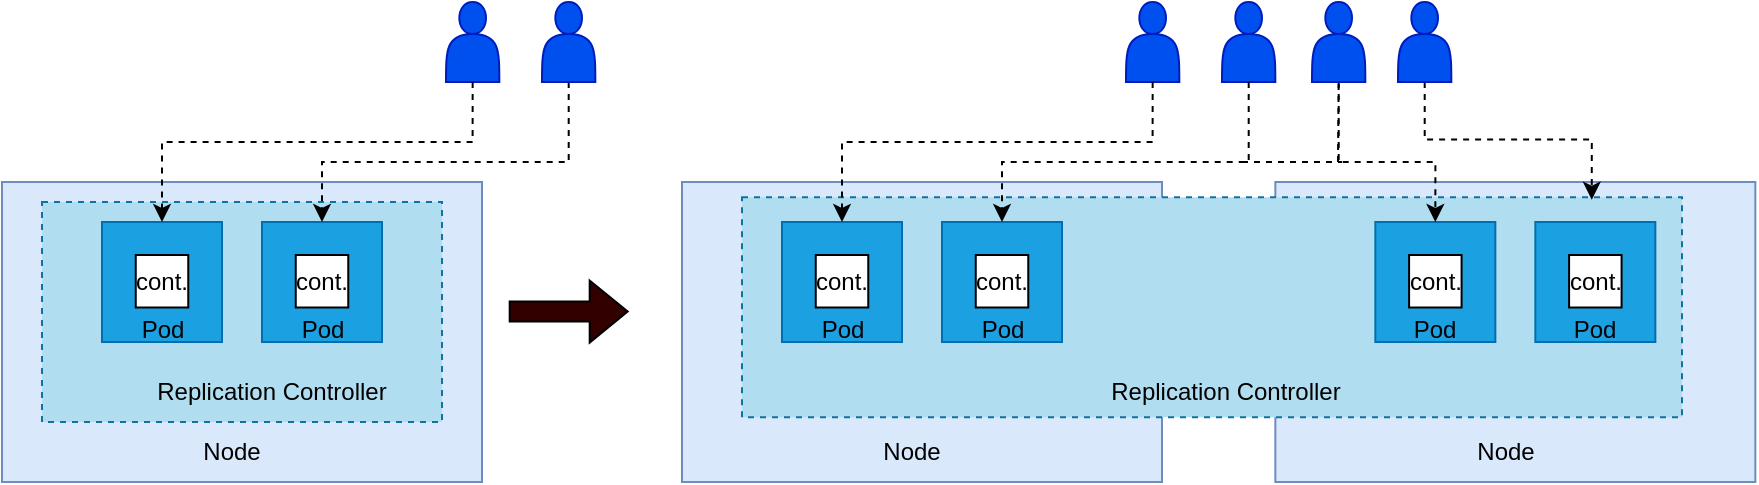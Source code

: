 <mxfile version="16.5.1" type="device"><diagram id="P_9lzfHDHfWOj2wfMAfF" name="Page-1"><mxGraphModel dx="918" dy="774" grid="1" gridSize="10" guides="1" tooltips="1" connect="1" arrows="1" fold="1" page="1" pageScale="1" pageWidth="850" pageHeight="1100" math="0" shadow="0"><root><mxCell id="0"/><mxCell id="1" parent="0"/><mxCell id="TK9xTPbBxxrg4uhe8PhW-1" value="" style="rounded=0;whiteSpace=wrap;html=1;fillColor=#dae8fc;strokeColor=#6c8ebf;" vertex="1" parent="1"><mxGeometry x="30" y="290" width="240" height="150" as="geometry"/></mxCell><mxCell id="TK9xTPbBxxrg4uhe8PhW-5" value="" style="rounded=0;whiteSpace=wrap;html=1;dashed=1;fillColor=#b1ddf0;strokeColor=#10739e;" vertex="1" parent="1"><mxGeometry x="50" y="300" width="200" height="110" as="geometry"/></mxCell><mxCell id="TK9xTPbBxxrg4uhe8PhW-6" value="Replication Controller" style="text;html=1;strokeColor=none;fillColor=none;align=center;verticalAlign=middle;whiteSpace=wrap;rounded=0;dashed=1;" vertex="1" parent="1"><mxGeometry x="95" y="380" width="140" height="30" as="geometry"/></mxCell><mxCell id="TK9xTPbBxxrg4uhe8PhW-7" value="Node" style="text;html=1;strokeColor=none;fillColor=none;align=center;verticalAlign=middle;whiteSpace=wrap;rounded=0;dashed=1;" vertex="1" parent="1"><mxGeometry x="75" y="410" width="140" height="30" as="geometry"/></mxCell><mxCell id="TK9xTPbBxxrg4uhe8PhW-13" value="" style="group" vertex="1" connectable="0" parent="1"><mxGeometry x="80" y="310" width="60" height="65.25" as="geometry"/></mxCell><mxCell id="TK9xTPbBxxrg4uhe8PhW-3" value="" style="whiteSpace=wrap;html=1;aspect=fixed;fillColor=#1ba1e2;fontColor=#ffffff;strokeColor=#006EAF;" vertex="1" parent="TK9xTPbBxxrg4uhe8PhW-13"><mxGeometry width="60" height="60" as="geometry"/></mxCell><mxCell id="TK9xTPbBxxrg4uhe8PhW-8" value="cont." style="whiteSpace=wrap;html=1;aspect=fixed;" vertex="1" parent="TK9xTPbBxxrg4uhe8PhW-13"><mxGeometry x="16.875" y="16.5" width="26.25" height="26.25" as="geometry"/></mxCell><mxCell id="TK9xTPbBxxrg4uhe8PhW-9" value="Pod" style="text;html=1;strokeColor=none;fillColor=none;align=center;verticalAlign=middle;whiteSpace=wrap;rounded=0;" vertex="1" parent="TK9xTPbBxxrg4uhe8PhW-13"><mxGeometry x="7.5" y="42.75" width="45" height="22.5" as="geometry"/></mxCell><mxCell id="TK9xTPbBxxrg4uhe8PhW-14" value="" style="group" vertex="1" connectable="0" parent="1"><mxGeometry x="160" y="310" width="60" height="65.25" as="geometry"/></mxCell><mxCell id="TK9xTPbBxxrg4uhe8PhW-15" value="" style="whiteSpace=wrap;html=1;aspect=fixed;fillColor=#1ba1e2;fontColor=#ffffff;strokeColor=#006EAF;" vertex="1" parent="TK9xTPbBxxrg4uhe8PhW-14"><mxGeometry width="60" height="60" as="geometry"/></mxCell><mxCell id="TK9xTPbBxxrg4uhe8PhW-16" value="cont." style="whiteSpace=wrap;html=1;aspect=fixed;" vertex="1" parent="TK9xTPbBxxrg4uhe8PhW-14"><mxGeometry x="16.875" y="16.5" width="26.25" height="26.25" as="geometry"/></mxCell><mxCell id="TK9xTPbBxxrg4uhe8PhW-17" value="Pod" style="text;html=1;strokeColor=none;fillColor=none;align=center;verticalAlign=middle;whiteSpace=wrap;rounded=0;" vertex="1" parent="TK9xTPbBxxrg4uhe8PhW-14"><mxGeometry x="7.5" y="42.75" width="45" height="22.5" as="geometry"/></mxCell><mxCell id="TK9xTPbBxxrg4uhe8PhW-21" style="edgeStyle=orthogonalEdgeStyle;rounded=0;orthogonalLoop=1;jettySize=auto;html=1;entryX=0.5;entryY=0;entryDx=0;entryDy=0;dashed=1;" edge="1" parent="1" source="TK9xTPbBxxrg4uhe8PhW-18" target="TK9xTPbBxxrg4uhe8PhW-15"><mxGeometry relative="1" as="geometry"><Array as="points"><mxPoint x="313" y="280"/><mxPoint x="190" y="280"/></Array></mxGeometry></mxCell><mxCell id="TK9xTPbBxxrg4uhe8PhW-18" value="" style="shape=actor;whiteSpace=wrap;html=1;fillColor=#0050ef;fontColor=#ffffff;strokeColor=#001DBC;" vertex="1" parent="1"><mxGeometry x="300" y="200" width="26.67" height="40" as="geometry"/></mxCell><mxCell id="TK9xTPbBxxrg4uhe8PhW-19" value="" style="shape=actor;whiteSpace=wrap;html=1;fillColor=#0050ef;fontColor=#ffffff;strokeColor=#001DBC;" vertex="1" parent="1"><mxGeometry x="252" y="200" width="26.67" height="40" as="geometry"/></mxCell><mxCell id="TK9xTPbBxxrg4uhe8PhW-20" value="" style="endArrow=classic;html=1;rounded=0;exitX=0.5;exitY=1;exitDx=0;exitDy=0;edgeStyle=orthogonalEdgeStyle;dashed=1;" edge="1" parent="1" source="TK9xTPbBxxrg4uhe8PhW-19" target="TK9xTPbBxxrg4uhe8PhW-3"><mxGeometry width="50" height="50" relative="1" as="geometry"><mxPoint x="140" y="420" as="sourcePoint"/><mxPoint x="190" y="370" as="targetPoint"/><Array as="points"><mxPoint x="265" y="270"/><mxPoint x="110" y="270"/></Array></mxGeometry></mxCell><mxCell id="TK9xTPbBxxrg4uhe8PhW-22" value="" style="rounded=0;whiteSpace=wrap;html=1;fillColor=#dae8fc;strokeColor=#6c8ebf;" vertex="1" parent="1"><mxGeometry x="370" y="290" width="240" height="150" as="geometry"/></mxCell><mxCell id="TK9xTPbBxxrg4uhe8PhW-25" value="Node" style="text;html=1;strokeColor=none;fillColor=none;align=center;verticalAlign=middle;whiteSpace=wrap;rounded=0;dashed=1;" vertex="1" parent="1"><mxGeometry x="415" y="410" width="140" height="30" as="geometry"/></mxCell><mxCell id="TK9xTPbBxxrg4uhe8PhW-35" value="" style="shape=actor;whiteSpace=wrap;html=1;fillColor=#0050ef;fontColor=#ffffff;strokeColor=#001DBC;" vertex="1" parent="1"><mxGeometry x="640" y="200" width="26.67" height="40" as="geometry"/></mxCell><mxCell id="TK9xTPbBxxrg4uhe8PhW-36" value="" style="shape=actor;whiteSpace=wrap;html=1;fillColor=#0050ef;fontColor=#ffffff;strokeColor=#001DBC;" vertex="1" parent="1"><mxGeometry x="592" y="200" width="26.67" height="40" as="geometry"/></mxCell><mxCell id="TK9xTPbBxxrg4uhe8PhW-38" value="" style="shape=flexArrow;endArrow=classic;html=1;rounded=0;fillColor=#330000;" edge="1" parent="1"><mxGeometry width="50" height="50" relative="1" as="geometry"><mxPoint x="283.34" y="354.76" as="sourcePoint"/><mxPoint x="343.34" y="354.76" as="targetPoint"/></mxGeometry></mxCell><mxCell id="TK9xTPbBxxrg4uhe8PhW-39" value="" style="rounded=0;whiteSpace=wrap;html=1;fillColor=#dae8fc;strokeColor=#6c8ebf;" vertex="1" parent="1"><mxGeometry x="666.67" y="290" width="240" height="150" as="geometry"/></mxCell><mxCell id="TK9xTPbBxxrg4uhe8PhW-42" value="Node" style="text;html=1;strokeColor=none;fillColor=none;align=center;verticalAlign=middle;whiteSpace=wrap;rounded=0;dashed=1;" vertex="1" parent="1"><mxGeometry x="711.67" y="410" width="140" height="30" as="geometry"/></mxCell><mxCell id="TK9xTPbBxxrg4uhe8PhW-23" value="" style="rounded=0;whiteSpace=wrap;html=1;dashed=1;fillColor=#b1ddf0;strokeColor=#10739e;" vertex="1" parent="1"><mxGeometry x="400" y="297.63" width="470" height="110" as="geometry"/></mxCell><mxCell id="TK9xTPbBxxrg4uhe8PhW-26" value="" style="group" vertex="1" connectable="0" parent="1"><mxGeometry x="420" y="310" width="60" height="65.25" as="geometry"/></mxCell><mxCell id="TK9xTPbBxxrg4uhe8PhW-27" value="" style="whiteSpace=wrap;html=1;aspect=fixed;fillColor=#1ba1e2;fontColor=#ffffff;strokeColor=#006EAF;" vertex="1" parent="TK9xTPbBxxrg4uhe8PhW-26"><mxGeometry width="60" height="60" as="geometry"/></mxCell><mxCell id="TK9xTPbBxxrg4uhe8PhW-28" value="cont." style="whiteSpace=wrap;html=1;aspect=fixed;" vertex="1" parent="TK9xTPbBxxrg4uhe8PhW-26"><mxGeometry x="16.875" y="16.5" width="26.25" height="26.25" as="geometry"/></mxCell><mxCell id="TK9xTPbBxxrg4uhe8PhW-29" value="Pod" style="text;html=1;strokeColor=none;fillColor=none;align=center;verticalAlign=middle;whiteSpace=wrap;rounded=0;" vertex="1" parent="TK9xTPbBxxrg4uhe8PhW-26"><mxGeometry x="7.5" y="42.75" width="45" height="22.5" as="geometry"/></mxCell><mxCell id="TK9xTPbBxxrg4uhe8PhW-30" value="" style="group" vertex="1" connectable="0" parent="1"><mxGeometry x="500" y="310" width="60" height="65.25" as="geometry"/></mxCell><mxCell id="TK9xTPbBxxrg4uhe8PhW-31" value="" style="whiteSpace=wrap;html=1;aspect=fixed;fillColor=#1ba1e2;fontColor=#ffffff;strokeColor=#006EAF;" vertex="1" parent="TK9xTPbBxxrg4uhe8PhW-30"><mxGeometry width="60" height="60" as="geometry"/></mxCell><mxCell id="TK9xTPbBxxrg4uhe8PhW-32" value="cont." style="whiteSpace=wrap;html=1;aspect=fixed;" vertex="1" parent="TK9xTPbBxxrg4uhe8PhW-30"><mxGeometry x="16.875" y="16.5" width="26.25" height="26.25" as="geometry"/></mxCell><mxCell id="TK9xTPbBxxrg4uhe8PhW-33" value="Pod" style="text;html=1;strokeColor=none;fillColor=none;align=center;verticalAlign=middle;whiteSpace=wrap;rounded=0;" vertex="1" parent="TK9xTPbBxxrg4uhe8PhW-30"><mxGeometry x="7.5" y="42.75" width="45" height="22.5" as="geometry"/></mxCell><mxCell id="TK9xTPbBxxrg4uhe8PhW-43" value="" style="group" vertex="1" connectable="0" parent="1"><mxGeometry x="716.67" y="310" width="60" height="65.25" as="geometry"/></mxCell><mxCell id="TK9xTPbBxxrg4uhe8PhW-44" value="" style="whiteSpace=wrap;html=1;aspect=fixed;fillColor=#1ba1e2;fontColor=#ffffff;strokeColor=#006EAF;" vertex="1" parent="TK9xTPbBxxrg4uhe8PhW-43"><mxGeometry width="60" height="60" as="geometry"/></mxCell><mxCell id="TK9xTPbBxxrg4uhe8PhW-45" value="cont." style="whiteSpace=wrap;html=1;aspect=fixed;" vertex="1" parent="TK9xTPbBxxrg4uhe8PhW-43"><mxGeometry x="16.875" y="16.5" width="26.25" height="26.25" as="geometry"/></mxCell><mxCell id="TK9xTPbBxxrg4uhe8PhW-46" value="Pod" style="text;html=1;strokeColor=none;fillColor=none;align=center;verticalAlign=middle;whiteSpace=wrap;rounded=0;" vertex="1" parent="TK9xTPbBxxrg4uhe8PhW-43"><mxGeometry x="7.5" y="42.75" width="45" height="22.5" as="geometry"/></mxCell><mxCell id="TK9xTPbBxxrg4uhe8PhW-47" value="" style="group" vertex="1" connectable="0" parent="1"><mxGeometry x="796.67" y="310" width="60" height="65.25" as="geometry"/></mxCell><mxCell id="TK9xTPbBxxrg4uhe8PhW-48" value="" style="whiteSpace=wrap;html=1;aspect=fixed;fillColor=#1ba1e2;fontColor=#ffffff;strokeColor=#006EAF;" vertex="1" parent="TK9xTPbBxxrg4uhe8PhW-47"><mxGeometry width="60" height="60" as="geometry"/></mxCell><mxCell id="TK9xTPbBxxrg4uhe8PhW-49" value="cont." style="whiteSpace=wrap;html=1;aspect=fixed;" vertex="1" parent="TK9xTPbBxxrg4uhe8PhW-47"><mxGeometry x="16.875" y="16.5" width="26.25" height="26.25" as="geometry"/></mxCell><mxCell id="TK9xTPbBxxrg4uhe8PhW-50" value="Pod" style="text;html=1;strokeColor=none;fillColor=none;align=center;verticalAlign=middle;whiteSpace=wrap;rounded=0;" vertex="1" parent="TK9xTPbBxxrg4uhe8PhW-47"><mxGeometry x="7.5" y="42.75" width="45" height="22.5" as="geometry"/></mxCell><mxCell id="TK9xTPbBxxrg4uhe8PhW-24" value="Replication Controller" style="text;html=1;strokeColor=none;fillColor=none;align=center;verticalAlign=middle;whiteSpace=wrap;rounded=0;dashed=1;" vertex="1" parent="1"><mxGeometry x="571.67" y="380" width="140" height="30" as="geometry"/></mxCell><mxCell id="TK9xTPbBxxrg4uhe8PhW-53" style="edgeStyle=orthogonalEdgeStyle;rounded=0;orthogonalLoop=1;jettySize=auto;html=1;entryX=0.904;entryY=0.011;entryDx=0;entryDy=0;entryPerimeter=0;fillColor=#330000;dashed=1;" edge="1" parent="1" source="TK9xTPbBxxrg4uhe8PhW-51" target="TK9xTPbBxxrg4uhe8PhW-23"><mxGeometry relative="1" as="geometry"/></mxCell><mxCell id="TK9xTPbBxxrg4uhe8PhW-51" value="" style="shape=actor;whiteSpace=wrap;html=1;fillColor=#0050ef;fontColor=#ffffff;strokeColor=#001DBC;" vertex="1" parent="1"><mxGeometry x="728" y="200" width="26.67" height="40" as="geometry"/></mxCell><mxCell id="TK9xTPbBxxrg4uhe8PhW-58" style="edgeStyle=orthogonalEdgeStyle;rounded=0;orthogonalLoop=1;jettySize=auto;html=1;entryX=0.5;entryY=0;entryDx=0;entryDy=0;dashed=1;fillColor=#330000;" edge="1" parent="1" source="TK9xTPbBxxrg4uhe8PhW-52" target="TK9xTPbBxxrg4uhe8PhW-44"><mxGeometry relative="1" as="geometry"><Array as="points"><mxPoint x="698" y="280"/><mxPoint x="747" y="280"/></Array></mxGeometry></mxCell><mxCell id="TK9xTPbBxxrg4uhe8PhW-52" value="" style="shape=actor;whiteSpace=wrap;html=1;fillColor=#0050ef;fontColor=#ffffff;strokeColor=#001DBC;" vertex="1" parent="1"><mxGeometry x="685" y="200" width="26.67" height="40" as="geometry"/></mxCell><mxCell id="TK9xTPbBxxrg4uhe8PhW-55" value="" style="endArrow=none;dashed=1;html=1;rounded=0;fillColor=#330000;" edge="1" parent="1"><mxGeometry width="50" height="50" relative="1" as="geometry"><mxPoint x="650" y="280" as="sourcePoint"/><mxPoint x="700" y="280" as="targetPoint"/></mxGeometry></mxCell><mxCell id="TK9xTPbBxxrg4uhe8PhW-57" value="" style="endArrow=none;dashed=1;html=1;rounded=0;fillColor=#330000;entryX=0.5;entryY=1;entryDx=0;entryDy=0;" edge="1" parent="1" target="TK9xTPbBxxrg4uhe8PhW-52"><mxGeometry width="50" height="50" relative="1" as="geometry"><mxPoint x="698" y="280" as="sourcePoint"/><mxPoint x="690" y="230" as="targetPoint"/></mxGeometry></mxCell><mxCell id="TK9xTPbBxxrg4uhe8PhW-37" value="" style="endArrow=classic;html=1;rounded=0;exitX=0.5;exitY=1;exitDx=0;exitDy=0;edgeStyle=orthogonalEdgeStyle;dashed=1;" edge="1" parent="1" source="TK9xTPbBxxrg4uhe8PhW-36" target="TK9xTPbBxxrg4uhe8PhW-27"><mxGeometry width="50" height="50" relative="1" as="geometry"><mxPoint x="480" y="420" as="sourcePoint"/><mxPoint x="530" y="370" as="targetPoint"/><Array as="points"><mxPoint x="605" y="270"/><mxPoint x="450" y="270"/></Array></mxGeometry></mxCell><mxCell id="TK9xTPbBxxrg4uhe8PhW-34" style="edgeStyle=orthogonalEdgeStyle;rounded=0;orthogonalLoop=1;jettySize=auto;html=1;entryX=0.5;entryY=0;entryDx=0;entryDy=0;dashed=1;" edge="1" parent="1" source="TK9xTPbBxxrg4uhe8PhW-35" target="TK9xTPbBxxrg4uhe8PhW-31"><mxGeometry relative="1" as="geometry"><Array as="points"><mxPoint x="653" y="280"/><mxPoint x="530" y="280"/></Array></mxGeometry></mxCell></root></mxGraphModel></diagram></mxfile>